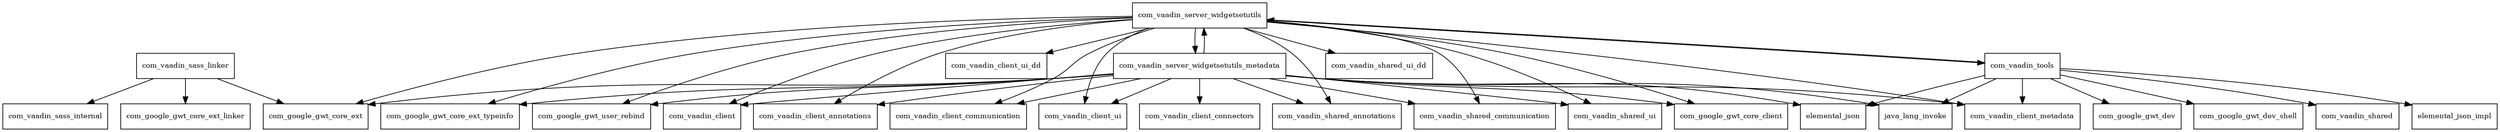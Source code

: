 digraph vaadin_client_compiler_8_4_0_package_dependencies {
  node [shape = box, fontsize=10.0];
  com_vaadin_sass_linker -> com_google_gwt_core_ext;
  com_vaadin_sass_linker -> com_google_gwt_core_ext_linker;
  com_vaadin_sass_linker -> com_vaadin_sass_internal;
  com_vaadin_server_widgetsetutils -> com_google_gwt_core_client;
  com_vaadin_server_widgetsetutils -> com_google_gwt_core_ext;
  com_vaadin_server_widgetsetutils -> com_google_gwt_core_ext_typeinfo;
  com_vaadin_server_widgetsetutils -> com_google_gwt_user_rebind;
  com_vaadin_server_widgetsetutils -> com_vaadin_client;
  com_vaadin_server_widgetsetutils -> com_vaadin_client_annotations;
  com_vaadin_server_widgetsetutils -> com_vaadin_client_communication;
  com_vaadin_server_widgetsetutils -> com_vaadin_client_metadata;
  com_vaadin_server_widgetsetutils -> com_vaadin_client_ui;
  com_vaadin_server_widgetsetutils -> com_vaadin_client_ui_dd;
  com_vaadin_server_widgetsetutils -> com_vaadin_server_widgetsetutils_metadata;
  com_vaadin_server_widgetsetutils -> com_vaadin_shared_annotations;
  com_vaadin_server_widgetsetutils -> com_vaadin_shared_communication;
  com_vaadin_server_widgetsetutils -> com_vaadin_shared_ui;
  com_vaadin_server_widgetsetutils -> com_vaadin_shared_ui_dd;
  com_vaadin_server_widgetsetutils -> com_vaadin_tools;
  com_vaadin_server_widgetsetutils_metadata -> com_google_gwt_core_client;
  com_vaadin_server_widgetsetutils_metadata -> com_google_gwt_core_ext;
  com_vaadin_server_widgetsetutils_metadata -> com_google_gwt_core_ext_typeinfo;
  com_vaadin_server_widgetsetutils_metadata -> com_google_gwt_user_rebind;
  com_vaadin_server_widgetsetutils_metadata -> com_vaadin_client;
  com_vaadin_server_widgetsetutils_metadata -> com_vaadin_client_annotations;
  com_vaadin_server_widgetsetutils_metadata -> com_vaadin_client_communication;
  com_vaadin_server_widgetsetutils_metadata -> com_vaadin_client_connectors;
  com_vaadin_server_widgetsetutils_metadata -> com_vaadin_client_metadata;
  com_vaadin_server_widgetsetutils_metadata -> com_vaadin_client_ui;
  com_vaadin_server_widgetsetutils_metadata -> com_vaadin_server_widgetsetutils;
  com_vaadin_server_widgetsetutils_metadata -> com_vaadin_shared_annotations;
  com_vaadin_server_widgetsetutils_metadata -> com_vaadin_shared_communication;
  com_vaadin_server_widgetsetutils_metadata -> com_vaadin_shared_ui;
  com_vaadin_server_widgetsetutils_metadata -> elemental_json;
  com_vaadin_server_widgetsetutils_metadata -> java_lang_invoke;
  com_vaadin_tools -> com_google_gwt_dev;
  com_vaadin_tools -> com_google_gwt_dev_shell;
  com_vaadin_tools -> com_vaadin_client_metadata;
  com_vaadin_tools -> com_vaadin_server_widgetsetutils;
  com_vaadin_tools -> com_vaadin_shared;
  com_vaadin_tools -> elemental_json;
  com_vaadin_tools -> elemental_json_impl;
  com_vaadin_tools -> java_lang_invoke;
}
